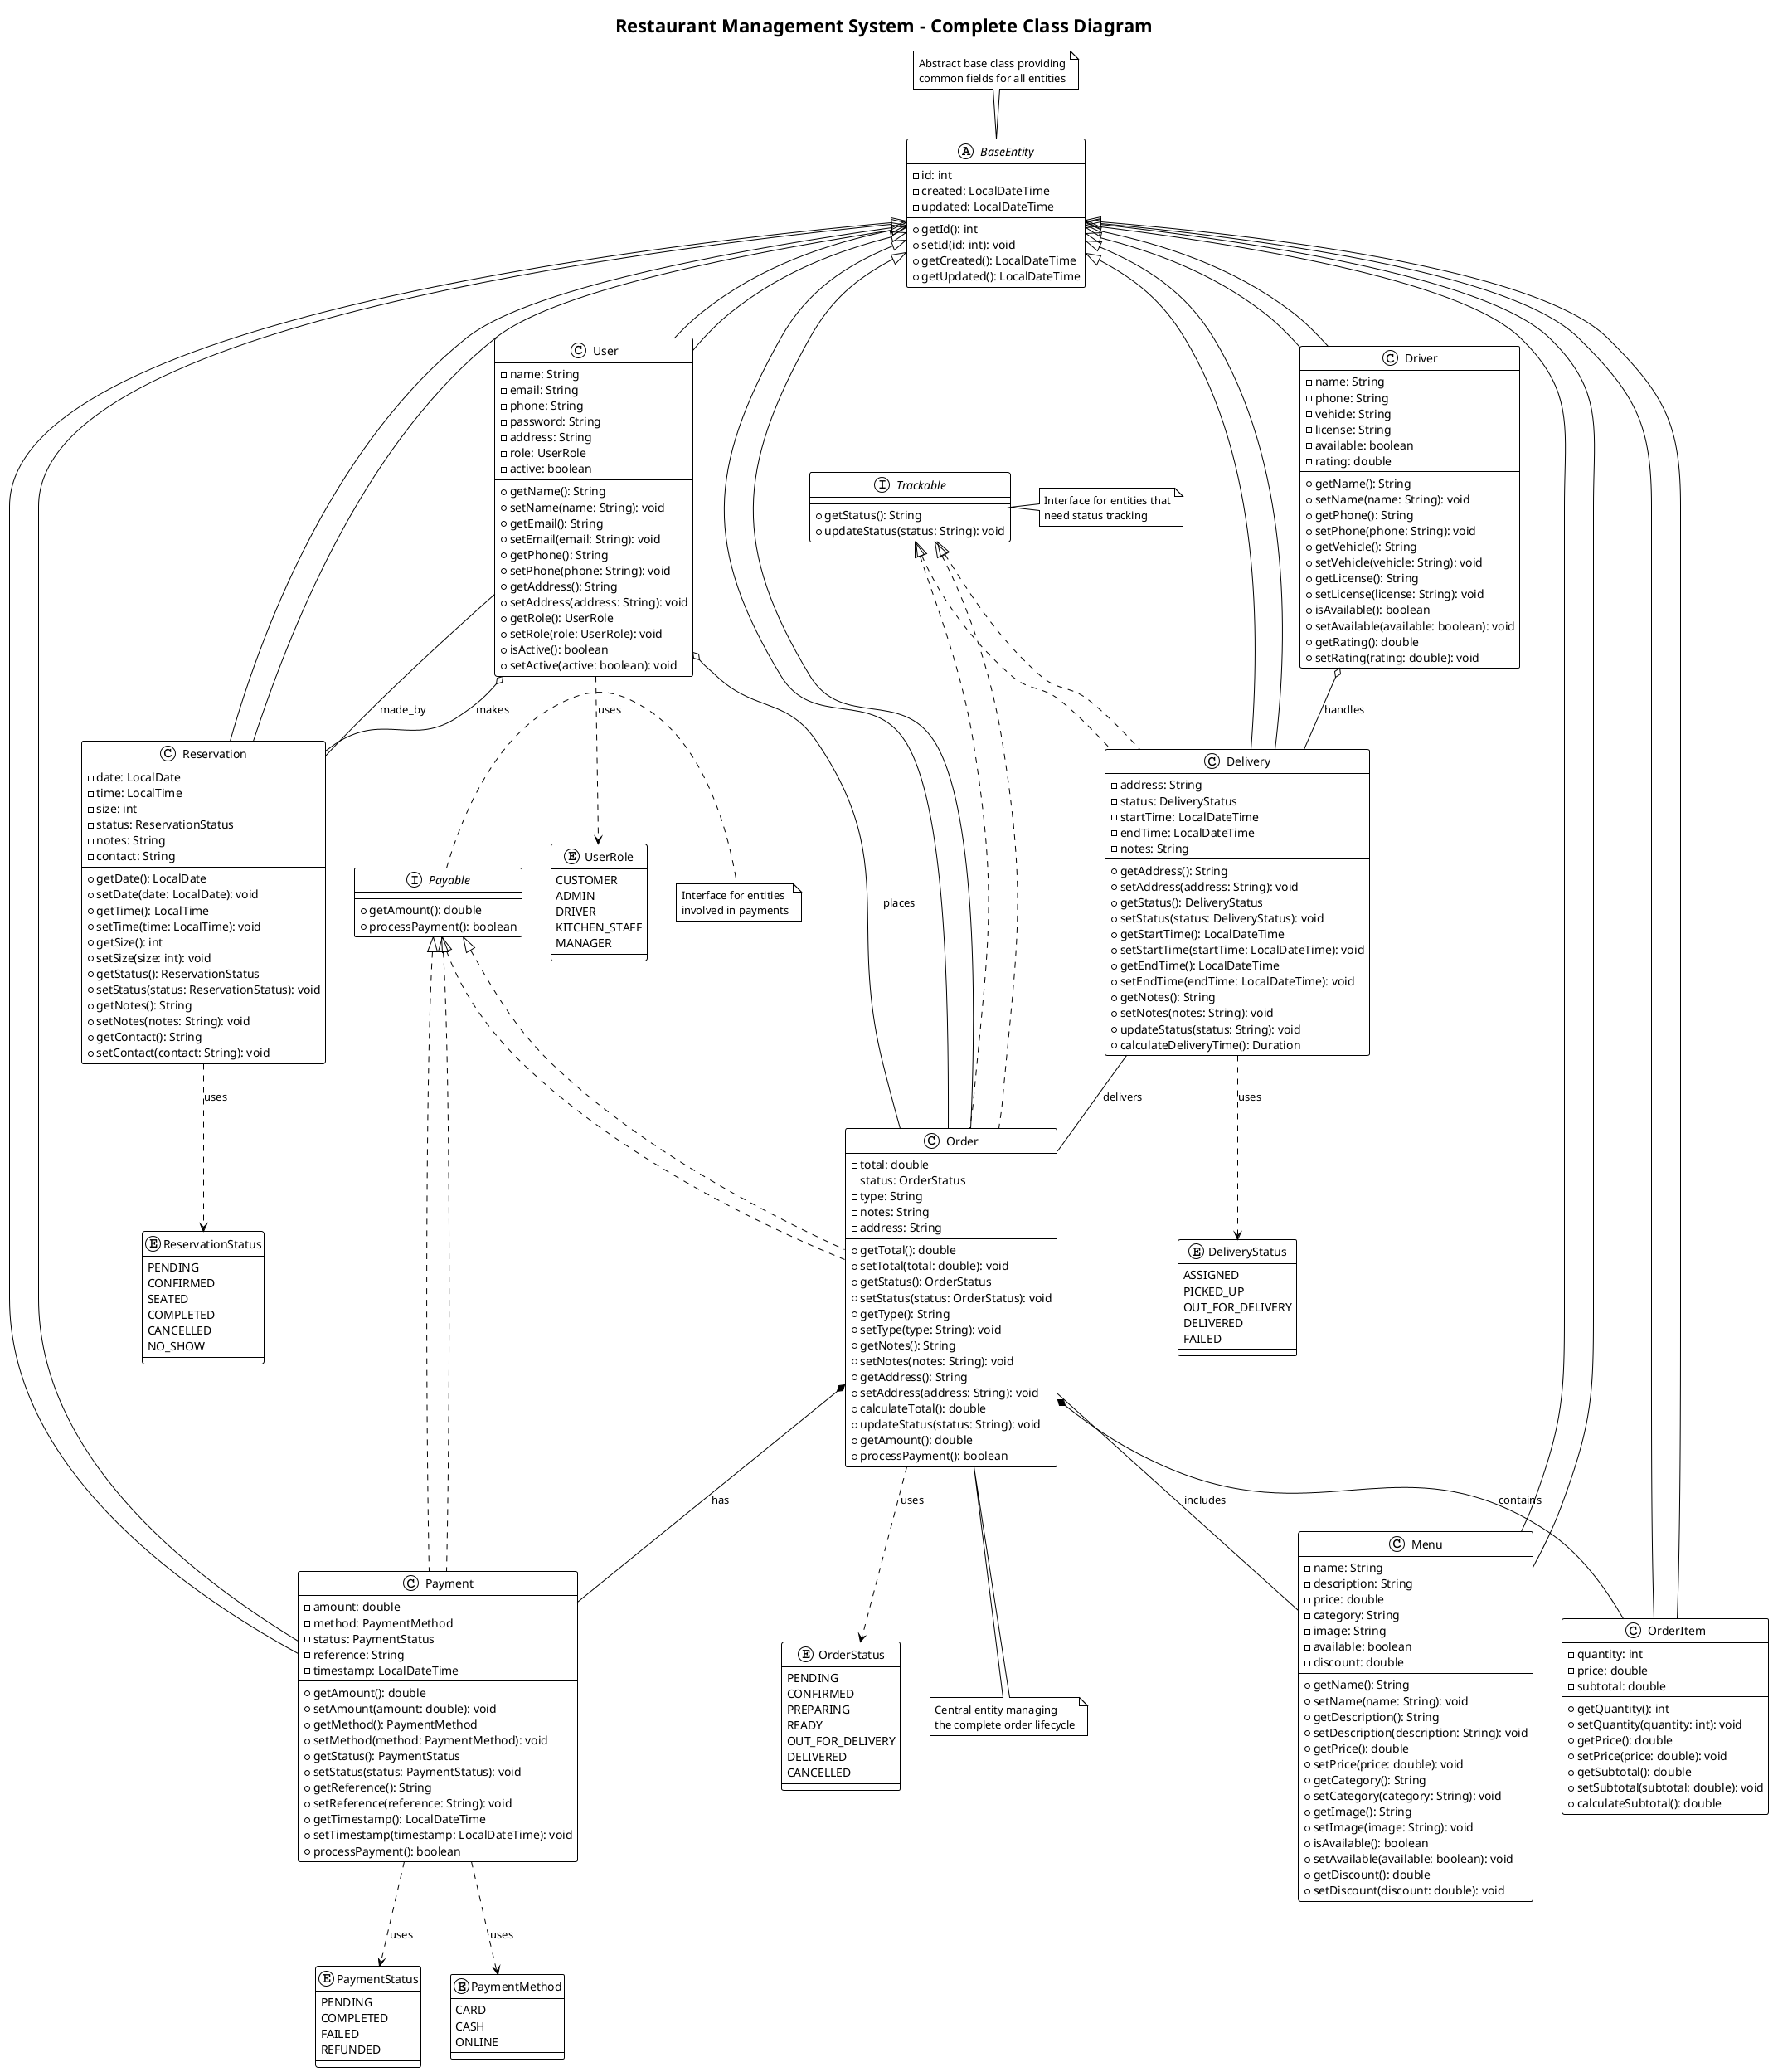 @startuml Restaurant_System_Class_Diagram
!theme plain
title Restaurant Management System - Complete Class Diagram

' Abstract Base Class
abstract class BaseEntity {
    -id: int
    -created: LocalDateTime
    -updated: LocalDateTime
    +getId(): int
    +setId(id: int): void
    +getCreated(): LocalDateTime
    +getUpdated(): LocalDateTime
}

' Interfaces
interface Trackable {
    +getStatus(): String
    +updateStatus(status: String): void
}

interface Payable {
    +getAmount(): double
    +processPayment(): boolean
}

' User Entity
class User extends BaseEntity {
    -name: String
    -email: String
    -phone: String
    -password: String
    -address: String
    -role: UserRole
    -active: boolean
    +getName(): String
    +setName(name: String): void
    +getEmail(): String
    +setEmail(email: String): void
    +getPhone(): String
    +setPhone(phone: String): void
    +getAddress(): String
    +setAddress(address: String): void
    +getRole(): UserRole
    +setRole(role: UserRole): void
    +isActive(): boolean
    +setActive(active: boolean): void
}

' Menu Entity
class Menu extends BaseEntity {
    -name: String
    -description: String
    -price: double
    -category: String
    -image: String
    -available: boolean
    -discount: double
    +getName(): String
    +setName(name: String): void
    +getDescription(): String
    +setDescription(description: String): void
    +getPrice(): double
    +setPrice(price: double): void
    +getCategory(): String
    +setCategory(category: String): void
    +getImage(): String
    +setImage(image: String): void
    +isAvailable(): boolean
    +setAvailable(available: boolean): void
    +getDiscount(): double
    +setDiscount(discount: double): void
}

' Order Entity
class Order extends BaseEntity implements Trackable, Payable {
    -total: double
    -status: OrderStatus
    -type: String
    -notes: String
    -address: String
    +getTotal(): double
    +setTotal(total: double): void
    +getStatus(): OrderStatus
    +setStatus(status: OrderStatus): void
    +getType(): String
    +setType(type: String): void
    +getNotes(): String
    +setNotes(notes: String): void
    +getAddress(): String
    +setAddress(address: String): void
    +calculateTotal(): double
    +updateStatus(status: String): void
    +getAmount(): double
    +processPayment(): boolean
}

' OrderItem Entity
class OrderItem extends BaseEntity {
    -quantity: int
    -price: double
    -subtotal: double
    +getQuantity(): int
    +setQuantity(quantity: int): void
    +getPrice(): double
    +setPrice(price: double): void
    +getSubtotal(): double
    +setSubtotal(subtotal: double): void
    +calculateSubtotal(): double
}

' Payment Entity
class Payment extends BaseEntity implements Payable {
    -amount: double
    -method: PaymentMethod
    -status: PaymentStatus
    -reference: String
    -timestamp: LocalDateTime
    +getAmount(): double
    +setAmount(amount: double): void
    +getMethod(): PaymentMethod
    +setMethod(method: PaymentMethod): void
    +getStatus(): PaymentStatus
    +setStatus(status: PaymentStatus): void
    +getReference(): String
    +setReference(reference: String): void
    +getTimestamp(): LocalDateTime
    +setTimestamp(timestamp: LocalDateTime): void
    +processPayment(): boolean
}

' Reservation Entity
class Reservation extends BaseEntity {
    -date: LocalDate
    -time: LocalTime
    -size: int
    -status: ReservationStatus
    -notes: String
    -contact: String
    +getDate(): LocalDate
    +setDate(date: LocalDate): void
    +getTime(): LocalTime
    +setTime(time: LocalTime): void
    +getSize(): int
    +setSize(size: int): void
    +getStatus(): ReservationStatus
    +setStatus(status: ReservationStatus): void
    +getNotes(): String
    +setNotes(notes: String): void
    +getContact(): String
    +setContact(contact: String): void
}

' Driver Entity
class Driver extends BaseEntity {
    -name: String
    -phone: String
    -vehicle: String
    -license: String
    -available: boolean
    -rating: double
    +getName(): String
    +setName(name: String): void
    +getPhone(): String
    +setPhone(phone: String): void
    +getVehicle(): String
    +setVehicle(vehicle: String): void
    +getLicense(): String
    +setLicense(license: String): void
    +isAvailable(): boolean
    +setAvailable(available: boolean): void
    +getRating(): double
    +setRating(rating: double): void
}

' Delivery Entity
class Delivery extends BaseEntity implements Trackable {
    -address: String
    -status: DeliveryStatus
    -startTime: LocalDateTime
    -endTime: LocalDateTime
    -notes: String
    +getAddress(): String
    +setAddress(address: String): void
    +getStatus(): DeliveryStatus
    +setStatus(status: DeliveryStatus): void
    +getStartTime(): LocalDateTime
    +setStartTime(startTime: LocalDateTime): void
    +getEndTime(): LocalDateTime
    +setEndTime(endTime: LocalDateTime): void
    +getNotes(): String
    +setNotes(notes: String): void
    +updateStatus(status: String): void
    +calculateDeliveryTime(): Duration
}

' Enumerations
enum UserRole {
    CUSTOMER
    ADMIN
    DRIVER
    KITCHEN_STAFF
    MANAGER
}

enum OrderStatus {
    PENDING
    CONFIRMED
    PREPARING
    READY
    OUT_FOR_DELIVERY
    DELIVERED
    CANCELLED
}

enum PaymentStatus {
    PENDING
    COMPLETED
    FAILED
    REFUNDED
}

enum PaymentMethod {
    CARD
    CASH
    ONLINE
}

enum ReservationStatus {
    PENDING
    CONFIRMED
    SEATED
    COMPLETED
    CANCELLED
    NO_SHOW
}

enum DeliveryStatus {
    ASSIGNED
    PICKED_UP
    OUT_FOR_DELIVERY
    DELIVERED
    FAILED
}

' Inheritance Relationships
BaseEntity <|-- User
BaseEntity <|-- Menu
BaseEntity <|-- Order
BaseEntity <|-- OrderItem
BaseEntity <|-- Payment
BaseEntity <|-- Reservation
BaseEntity <|-- Driver
BaseEntity <|-- Delivery

' Interface Implementations
Trackable <|.. Order
Payable <|.. Order
Payable <|.. Payment
Trackable <|.. Delivery

' Composition Relationships (Strong ownership)
Order *-- OrderItem : contains
Order *-- Payment : has

' Aggregation Relationships (Weak ownership)
User o-- Order : places
User o-- Reservation : makes
Driver o-- Delivery : handles

' Association Relationships
Order -- Menu : includes
Delivery -- Order : delivers
Reservation -- User : made_by

' Dependency Relationships
User ..> UserRole : uses
Order ..> OrderStatus : uses
Payment ..> PaymentStatus : uses
Payment ..> PaymentMethod : uses
Reservation ..> ReservationStatus : uses
Delivery ..> DeliveryStatus : uses

note top of BaseEntity
  Abstract base class providing
  common fields for all entities
end note

note right of Trackable
  Interface for entities that
  need status tracking
end note

note right of Payable
  Interface for entities
  involved in payments
end note

note bottom of Order
  Central entity managing
  the complete order lifecycle
end note

@enduml
